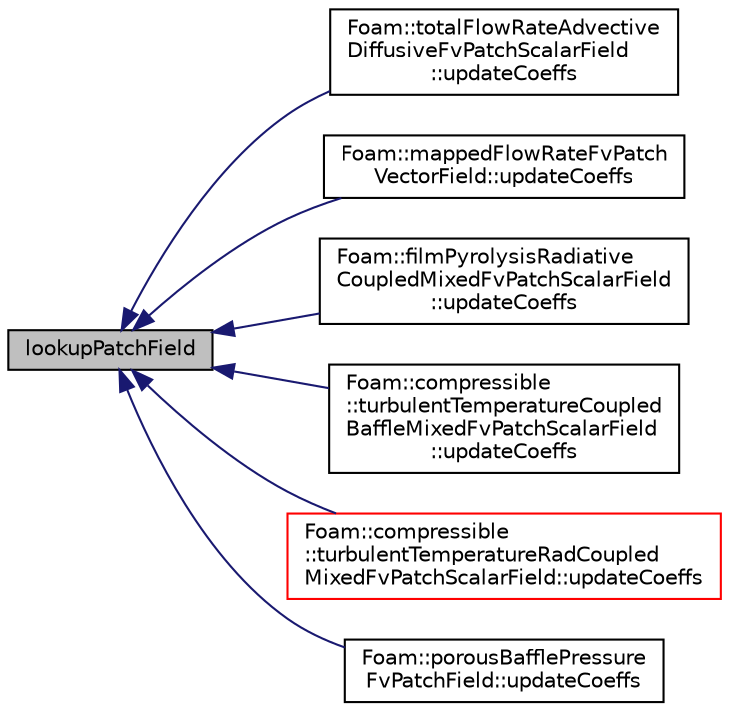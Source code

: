 digraph "lookupPatchField"
{
  bgcolor="transparent";
  edge [fontname="Helvetica",fontsize="10",labelfontname="Helvetica",labelfontsize="10"];
  node [fontname="Helvetica",fontsize="10",shape=record];
  rankdir="LR";
  Node1 [label="lookupPatchField",height=0.2,width=0.4,color="black", fillcolor="grey75", style="filled", fontcolor="black"];
  Node1 -> Node2 [dir="back",color="midnightblue",fontsize="10",style="solid",fontname="Helvetica"];
  Node2 [label="Foam::totalFlowRateAdvective\lDiffusiveFvPatchScalarField\l::updateCoeffs",height=0.2,width=0.4,color="black",URL="$a02626.html#a7e24eafac629d3733181cd942d4c902f",tooltip="Update the coefficients associated with the patch field. "];
  Node1 -> Node3 [dir="back",color="midnightblue",fontsize="10",style="solid",fontname="Helvetica"];
  Node3 [label="Foam::mappedFlowRateFvPatch\lVectorField::updateCoeffs",height=0.2,width=0.4,color="black",URL="$a01409.html#a7e24eafac629d3733181cd942d4c902f",tooltip="Update the coefficients associated with the patch field. "];
  Node1 -> Node4 [dir="back",color="midnightblue",fontsize="10",style="solid",fontname="Helvetica"];
  Node4 [label="Foam::filmPyrolysisRadiative\lCoupledMixedFvPatchScalarField\l::updateCoeffs",height=0.2,width=0.4,color="black",URL="$a00778.html#a7e24eafac629d3733181cd942d4c902f",tooltip="Update the coefficients associated with the patch field. "];
  Node1 -> Node5 [dir="back",color="midnightblue",fontsize="10",style="solid",fontname="Helvetica"];
  Node5 [label="Foam::compressible\l::turbulentTemperatureCoupled\lBaffleMixedFvPatchScalarField\l::updateCoeffs",height=0.2,width=0.4,color="black",URL="$a02694.html#a7e24eafac629d3733181cd942d4c902f",tooltip="Update the coefficients associated with the patch field. "];
  Node1 -> Node6 [dir="back",color="midnightblue",fontsize="10",style="solid",fontname="Helvetica"];
  Node6 [label="Foam::compressible\l::turbulentTemperatureRadCoupled\lMixedFvPatchScalarField::updateCoeffs",height=0.2,width=0.4,color="red",URL="$a02695.html#a7e24eafac629d3733181cd942d4c902f",tooltip="Update the coefficients associated with the patch field. "];
  Node1 -> Node7 [dir="back",color="midnightblue",fontsize="10",style="solid",fontname="Helvetica"];
  Node7 [label="Foam::porousBafflePressure\lFvPatchField::updateCoeffs",height=0.2,width=0.4,color="black",URL="$a01930.html#a7e24eafac629d3733181cd942d4c902f",tooltip="Update the coefficients associated with the patch field. "];
}
